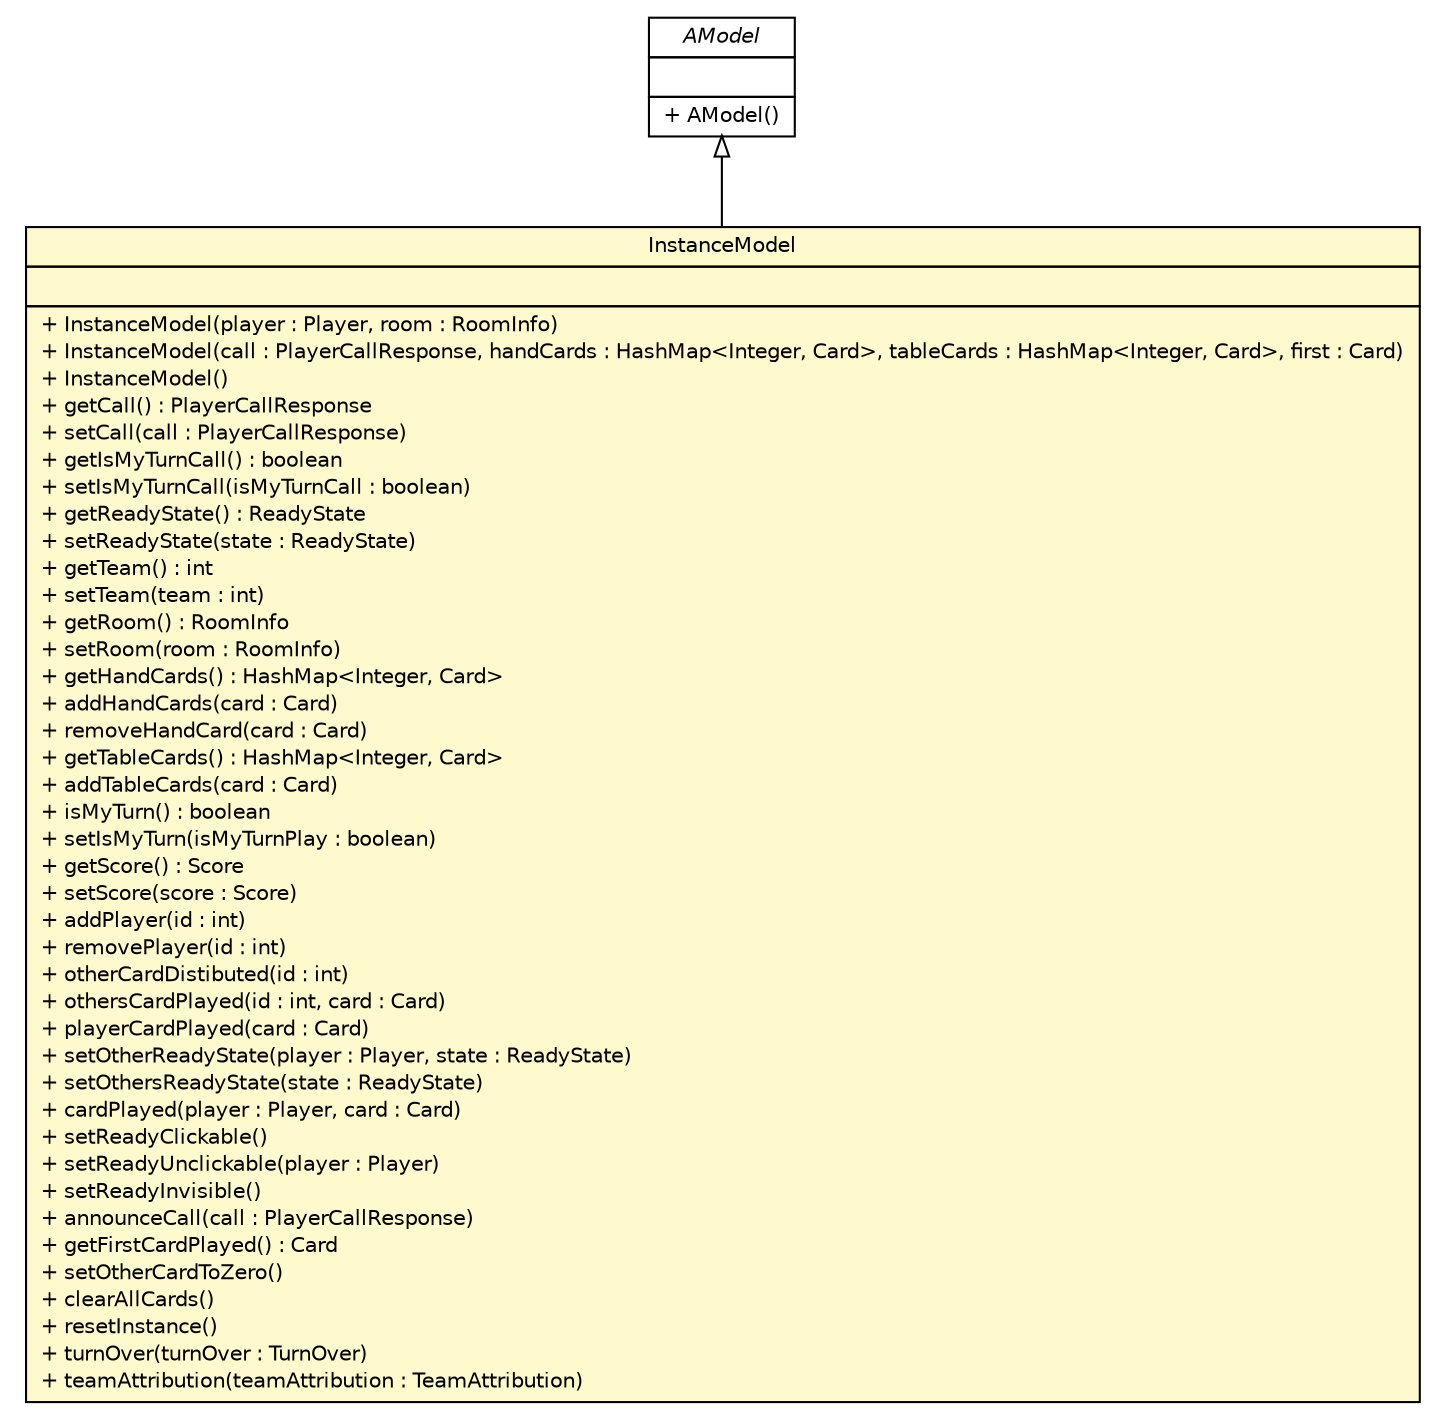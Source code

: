 #!/usr/local/bin/dot
#
# Class diagram 
# Generated by UMLGraph version R5_6 (http://www.umlgraph.org/)
#

digraph G {
	edge [fontname="Helvetica",fontsize=10,labelfontname="Helvetica",labelfontsize=10];
	node [fontname="Helvetica",fontsize=10,shape=plaintext];
	nodesep=0.25;
	ranksep=0.5;
	// Client.Model.AModel
	c1508 [label=<<table title="Client.Model.AModel" border="0" cellborder="1" cellspacing="0" cellpadding="2" port="p" href="./AModel.html">
		<tr><td><table border="0" cellspacing="0" cellpadding="1">
<tr><td align="center" balign="center"><font face="Helvetica-Oblique"> AModel </font></td></tr>
		</table></td></tr>
		<tr><td><table border="0" cellspacing="0" cellpadding="1">
<tr><td align="left" balign="left">  </td></tr>
		</table></td></tr>
		<tr><td><table border="0" cellspacing="0" cellpadding="1">
<tr><td align="left" balign="left"> + AModel() </td></tr>
		</table></td></tr>
		</table>>, URL="./AModel.html", fontname="Helvetica", fontcolor="black", fontsize=10.0];
	// Client.Model.InstanceModel
	c1514 [label=<<table title="Client.Model.InstanceModel" border="0" cellborder="1" cellspacing="0" cellpadding="2" port="p" bgcolor="lemonChiffon" href="./InstanceModel.html">
		<tr><td><table border="0" cellspacing="0" cellpadding="1">
<tr><td align="center" balign="center"> InstanceModel </td></tr>
		</table></td></tr>
		<tr><td><table border="0" cellspacing="0" cellpadding="1">
<tr><td align="left" balign="left">  </td></tr>
		</table></td></tr>
		<tr><td><table border="0" cellspacing="0" cellpadding="1">
<tr><td align="left" balign="left"> + InstanceModel(player : Player, room : RoomInfo) </td></tr>
<tr><td align="left" balign="left"> + InstanceModel(call : PlayerCallResponse, handCards : HashMap&lt;Integer, Card&gt;, tableCards : HashMap&lt;Integer, Card&gt;, first : Card) </td></tr>
<tr><td align="left" balign="left"> + InstanceModel() </td></tr>
<tr><td align="left" balign="left"> + getCall() : PlayerCallResponse </td></tr>
<tr><td align="left" balign="left"> + setCall(call : PlayerCallResponse) </td></tr>
<tr><td align="left" balign="left"> + getIsMyTurnCall() : boolean </td></tr>
<tr><td align="left" balign="left"> + setIsMyTurnCall(isMyTurnCall : boolean) </td></tr>
<tr><td align="left" balign="left"> + getReadyState() : ReadyState </td></tr>
<tr><td align="left" balign="left"> + setReadyState(state : ReadyState) </td></tr>
<tr><td align="left" balign="left"> + getTeam() : int </td></tr>
<tr><td align="left" balign="left"> + setTeam(team : int) </td></tr>
<tr><td align="left" balign="left"> + getRoom() : RoomInfo </td></tr>
<tr><td align="left" balign="left"> + setRoom(room : RoomInfo) </td></tr>
<tr><td align="left" balign="left"> + getHandCards() : HashMap&lt;Integer, Card&gt; </td></tr>
<tr><td align="left" balign="left"> + addHandCards(card : Card) </td></tr>
<tr><td align="left" balign="left"> + removeHandCard(card : Card) </td></tr>
<tr><td align="left" balign="left"> + getTableCards() : HashMap&lt;Integer, Card&gt; </td></tr>
<tr><td align="left" balign="left"> + addTableCards(card : Card) </td></tr>
<tr><td align="left" balign="left"> + isMyTurn() : boolean </td></tr>
<tr><td align="left" balign="left"> + setIsMyTurn(isMyTurnPlay : boolean) </td></tr>
<tr><td align="left" balign="left"> + getScore() : Score </td></tr>
<tr><td align="left" balign="left"> + setScore(score : Score) </td></tr>
<tr><td align="left" balign="left"> + addPlayer(id : int) </td></tr>
<tr><td align="left" balign="left"> + removePlayer(id : int) </td></tr>
<tr><td align="left" balign="left"> + otherCardDistibuted(id : int) </td></tr>
<tr><td align="left" balign="left"> + othersCardPlayed(id : int, card : Card) </td></tr>
<tr><td align="left" balign="left"> + playerCardPlayed(card : Card) </td></tr>
<tr><td align="left" balign="left"> + setOtherReadyState(player : Player, state : ReadyState) </td></tr>
<tr><td align="left" balign="left"> + setOthersReadyState(state : ReadyState) </td></tr>
<tr><td align="left" balign="left"> + cardPlayed(player : Player, card : Card) </td></tr>
<tr><td align="left" balign="left"> + setReadyClickable() </td></tr>
<tr><td align="left" balign="left"> + setReadyUnclickable(player : Player) </td></tr>
<tr><td align="left" balign="left"> + setReadyInvisible() </td></tr>
<tr><td align="left" balign="left"> + announceCall(call : PlayerCallResponse) </td></tr>
<tr><td align="left" balign="left"> + getFirstCardPlayed() : Card </td></tr>
<tr><td align="left" balign="left"> + setOtherCardToZero() </td></tr>
<tr><td align="left" balign="left"> + clearAllCards() </td></tr>
<tr><td align="left" balign="left"> + resetInstance() </td></tr>
<tr><td align="left" balign="left"> + turnOver(turnOver : TurnOver) </td></tr>
<tr><td align="left" balign="left"> + teamAttribution(teamAttribution : TeamAttribution) </td></tr>
		</table></td></tr>
		</table>>, URL="./InstanceModel.html", fontname="Helvetica", fontcolor="black", fontsize=10.0];
	//Client.Model.InstanceModel extends Client.Model.AModel
	c1508:p -> c1514:p [dir=back,arrowtail=empty];
}

